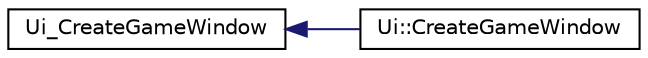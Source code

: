 digraph "Graphical Class Hierarchy"
{
  edge [fontname="Helvetica",fontsize="10",labelfontname="Helvetica",labelfontsize="10"];
  node [fontname="Helvetica",fontsize="10",shape=record];
  rankdir="LR";
  Node0 [label="Ui_CreateGameWindow",height=0.2,width=0.4,color="black", fillcolor="white", style="filled",URL="$classUi__CreateGameWindow.html"];
  Node0 -> Node1 [dir="back",color="midnightblue",fontsize="10",style="solid",fontname="Helvetica"];
  Node1 [label="Ui::CreateGameWindow",height=0.2,width=0.4,color="black", fillcolor="white", style="filled",URL="$classUi_1_1CreateGameWindow.html"];
}
